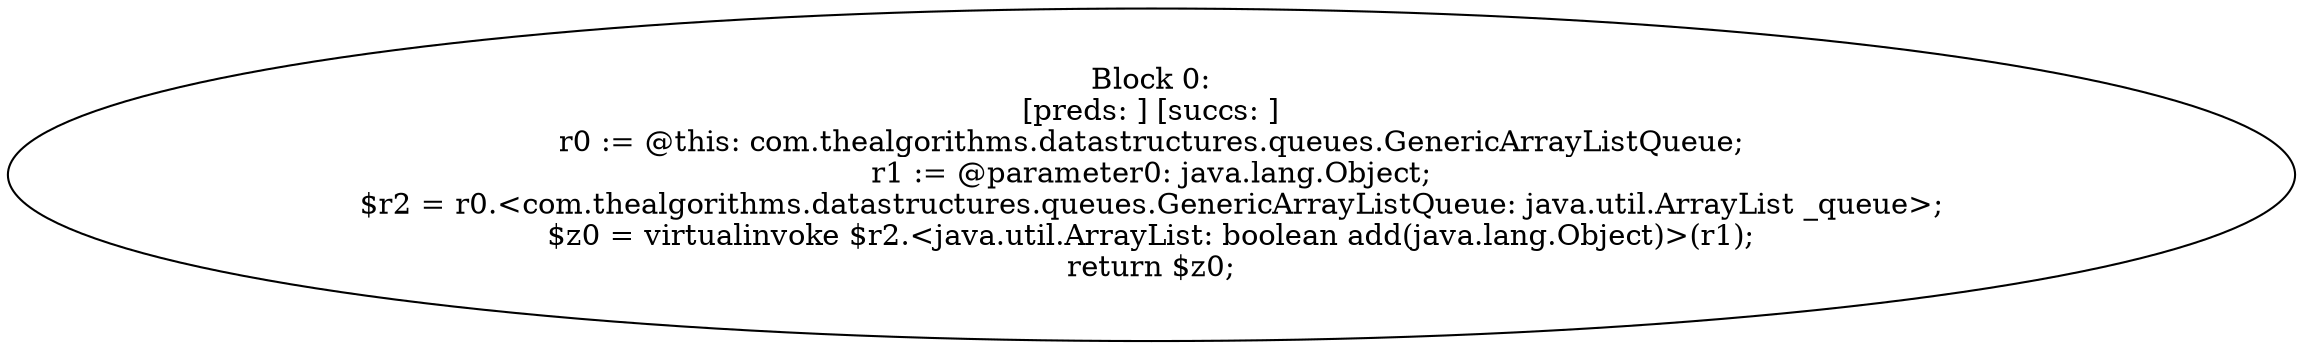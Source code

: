 digraph "unitGraph" {
    "Block 0:
[preds: ] [succs: ]
r0 := @this: com.thealgorithms.datastructures.queues.GenericArrayListQueue;
r1 := @parameter0: java.lang.Object;
$r2 = r0.<com.thealgorithms.datastructures.queues.GenericArrayListQueue: java.util.ArrayList _queue>;
$z0 = virtualinvoke $r2.<java.util.ArrayList: boolean add(java.lang.Object)>(r1);
return $z0;
"
}
